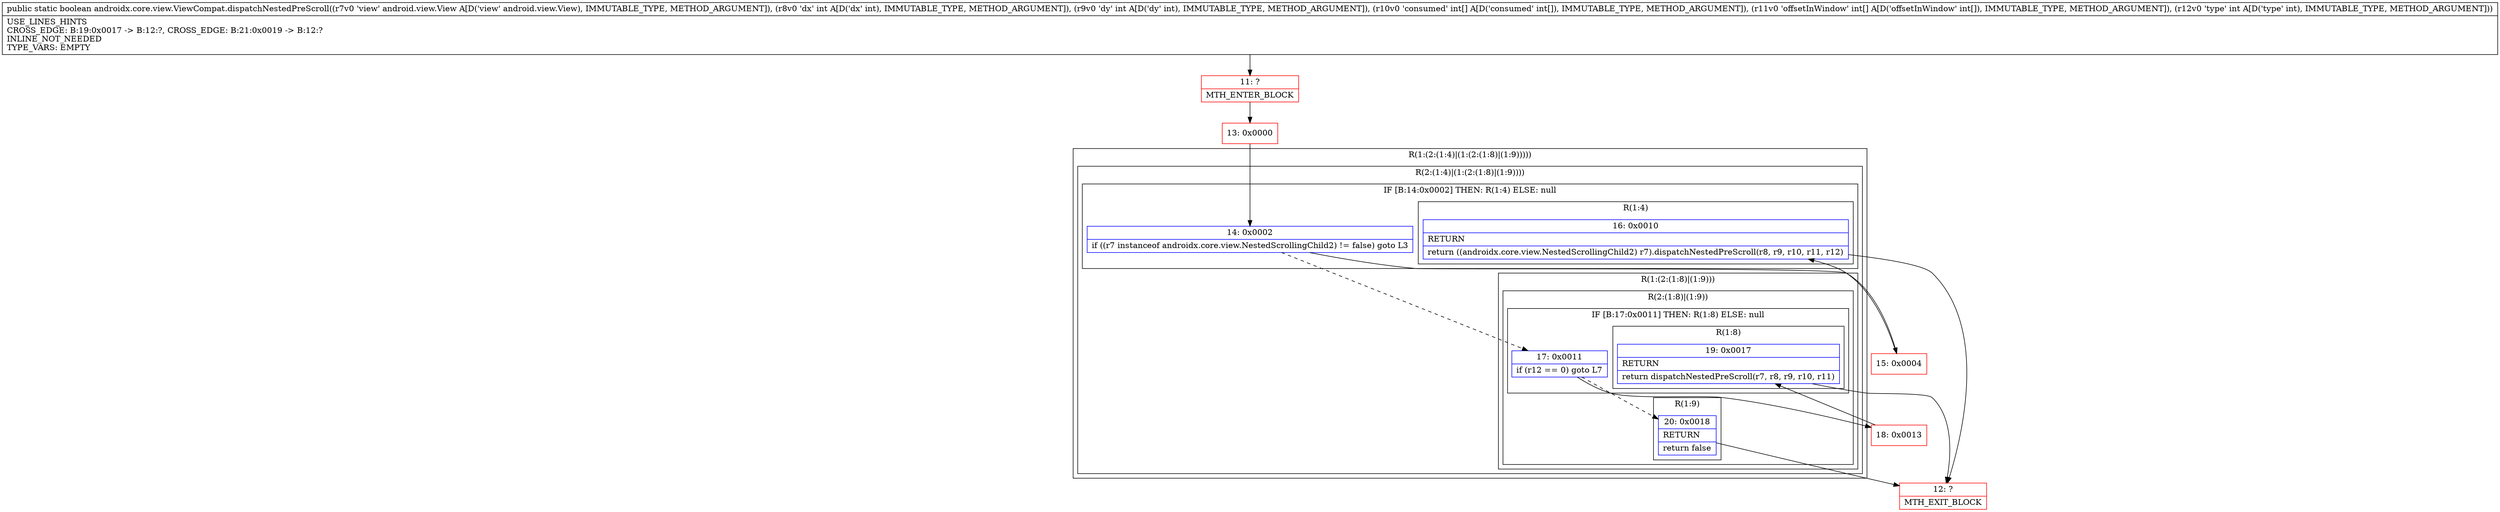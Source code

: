 digraph "CFG forandroidx.core.view.ViewCompat.dispatchNestedPreScroll(Landroid\/view\/View;II[I[II)Z" {
subgraph cluster_Region_155246244 {
label = "R(1:(2:(1:4)|(1:(2:(1:8)|(1:9)))))";
node [shape=record,color=blue];
subgraph cluster_Region_1125614419 {
label = "R(2:(1:4)|(1:(2:(1:8)|(1:9))))";
node [shape=record,color=blue];
subgraph cluster_IfRegion_221498060 {
label = "IF [B:14:0x0002] THEN: R(1:4) ELSE: null";
node [shape=record,color=blue];
Node_14 [shape=record,label="{14\:\ 0x0002|if ((r7 instanceof androidx.core.view.NestedScrollingChild2) != false) goto L3\l}"];
subgraph cluster_Region_497155412 {
label = "R(1:4)";
node [shape=record,color=blue];
Node_16 [shape=record,label="{16\:\ 0x0010|RETURN\l|return ((androidx.core.view.NestedScrollingChild2) r7).dispatchNestedPreScroll(r8, r9, r10, r11, r12)\l}"];
}
}
subgraph cluster_Region_303801786 {
label = "R(1:(2:(1:8)|(1:9)))";
node [shape=record,color=blue];
subgraph cluster_Region_1844027825 {
label = "R(2:(1:8)|(1:9))";
node [shape=record,color=blue];
subgraph cluster_IfRegion_2124374890 {
label = "IF [B:17:0x0011] THEN: R(1:8) ELSE: null";
node [shape=record,color=blue];
Node_17 [shape=record,label="{17\:\ 0x0011|if (r12 == 0) goto L7\l}"];
subgraph cluster_Region_1816558256 {
label = "R(1:8)";
node [shape=record,color=blue];
Node_19 [shape=record,label="{19\:\ 0x0017|RETURN\l|return dispatchNestedPreScroll(r7, r8, r9, r10, r11)\l}"];
}
}
subgraph cluster_Region_591340791 {
label = "R(1:9)";
node [shape=record,color=blue];
Node_20 [shape=record,label="{20\:\ 0x0018|RETURN\l|return false\l}"];
}
}
}
}
}
Node_11 [shape=record,color=red,label="{11\:\ ?|MTH_ENTER_BLOCK\l}"];
Node_13 [shape=record,color=red,label="{13\:\ 0x0000}"];
Node_15 [shape=record,color=red,label="{15\:\ 0x0004}"];
Node_12 [shape=record,color=red,label="{12\:\ ?|MTH_EXIT_BLOCK\l}"];
Node_18 [shape=record,color=red,label="{18\:\ 0x0013}"];
MethodNode[shape=record,label="{public static boolean androidx.core.view.ViewCompat.dispatchNestedPreScroll((r7v0 'view' android.view.View A[D('view' android.view.View), IMMUTABLE_TYPE, METHOD_ARGUMENT]), (r8v0 'dx' int A[D('dx' int), IMMUTABLE_TYPE, METHOD_ARGUMENT]), (r9v0 'dy' int A[D('dy' int), IMMUTABLE_TYPE, METHOD_ARGUMENT]), (r10v0 'consumed' int[] A[D('consumed' int[]), IMMUTABLE_TYPE, METHOD_ARGUMENT]), (r11v0 'offsetInWindow' int[] A[D('offsetInWindow' int[]), IMMUTABLE_TYPE, METHOD_ARGUMENT]), (r12v0 'type' int A[D('type' int), IMMUTABLE_TYPE, METHOD_ARGUMENT]))  | USE_LINES_HINTS\lCROSS_EDGE: B:19:0x0017 \-\> B:12:?, CROSS_EDGE: B:21:0x0019 \-\> B:12:?\lINLINE_NOT_NEEDED\lTYPE_VARS: EMPTY\l}"];
MethodNode -> Node_11;Node_14 -> Node_15;
Node_14 -> Node_17[style=dashed];
Node_16 -> Node_12;
Node_17 -> Node_18;
Node_17 -> Node_20[style=dashed];
Node_19 -> Node_12;
Node_20 -> Node_12;
Node_11 -> Node_13;
Node_13 -> Node_14;
Node_15 -> Node_16;
Node_18 -> Node_19;
}

